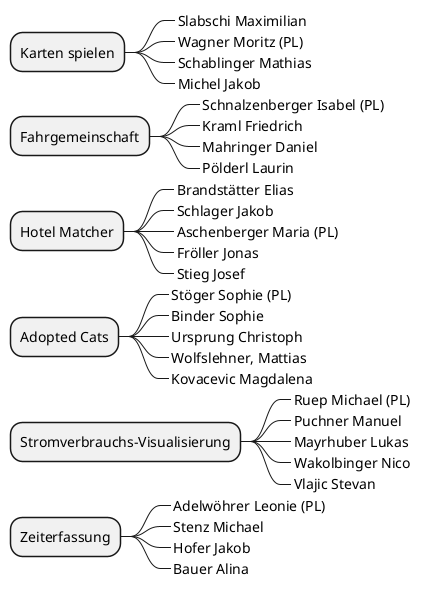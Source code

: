 @startmindmap
* Karten spielen
**_ Slabschi Maximilian
**_ Wagner Moritz (PL)
**_ Schablinger Mathias
**_ Michel Jakob
* Fahrgemeinschaft
**_ Schnalzenberger Isabel (PL)
**_ Kraml Friedrich
**_ Mahringer Daniel
**_ Pölderl Laurin
* Hotel Matcher
**_ Brandstätter Elias
**_ Schlager Jakob
**_ Aschenberger Maria (PL)
**_ Fröller Jonas
**_ Stieg Josef
* Adopted Cats
**_ Stöger Sophie (PL)
**_ Binder Sophie
**_ Ursprung Christoph
**_ Wolfslehner, Mattias
**_ Kovacevic Magdalena
* Stromverbrauchs-Visualisierung
**_ Ruep Michael (PL)
**_ Puchner Manuel
**_ Mayrhuber Lukas
**_ Wakolbinger Nico
**_ Vlajic Stevan
* Zeiterfassung
**_ Adelwöhrer Leonie (PL)
**_ Stenz Michael
**_ Hofer Jakob
**_ Bauer Alina
@endmindmap